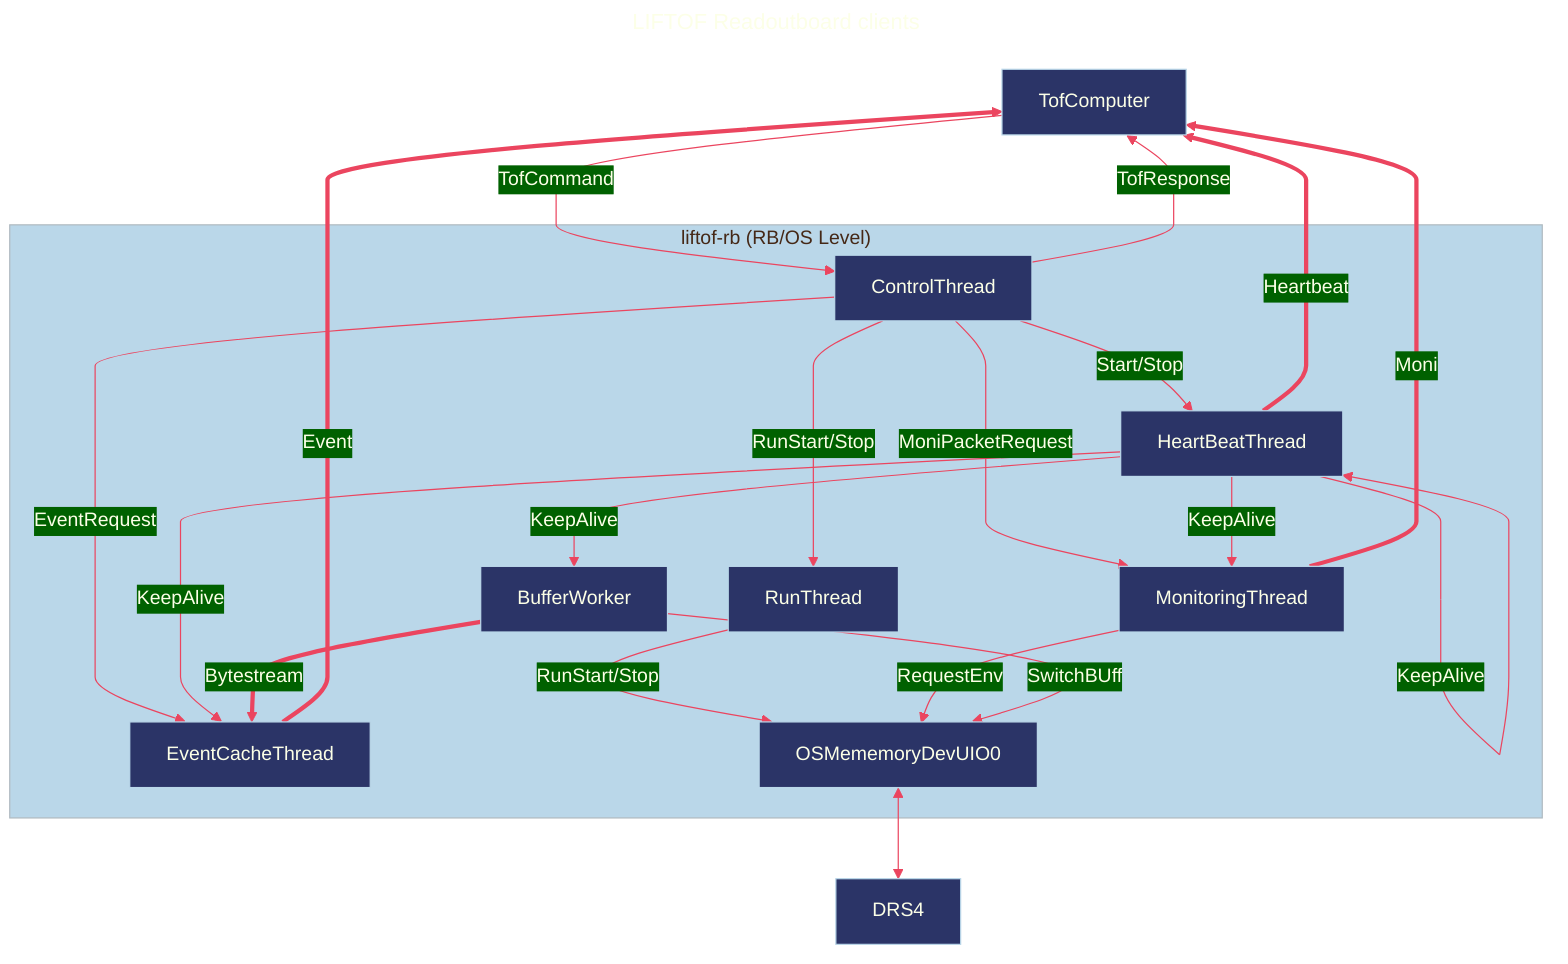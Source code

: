 ---
title: LIFTOF Readoutboard clients
---
%%{
  init: {
    'flowchart': { 'curve': 'monotoneY' },
    'theme': 'base',
    'themeVariables': {
      'primaryColor': '#2B3467',
      'primaryTextColor': '#FCFFE7',
      'primaryBorderColor': '#BAD7E9',
      'lineColor': '#EB455F',
      'secondaryColor': '#006100',
      'tertiaryColor': '#BAD7E9'
    }
  }
}%%
flowchart TB
  TofComputer -- TofCommand --> ControlThread
  subgraph "liftof-rb (RB/OS Level)"
  ControlThread
  EventCacheThread
  BufferWorker
  HeartBeatThread
  MonitoringThread
  RunThread
  OSMememoryDevUIO0
  end
  ControlThread -- TofResponse --> TofComputer
  ControlThread -- EventRequest --> EventCacheThread
  ControlThread -- MoniPacketRequest --> MonitoringThread
  ControlThread -- Start/Stop --> HeartBeatThread
  HeartBeatThread -- KeepAlive --> BufferWorker
  HeartBeatThread -- KeepAlive --> EventCacheThread
  HeartBeatThread -- KeepAlive --> MonitoringThread
  HeartBeatThread -- KeepAlive --> HeartBeatThread
  ControlThread -- RunStart/Stop --> RunThread
  HeartBeatThread == Heartbeat ==> TofComputer
  EventCacheThread == Event ==> TofComputer
  MonitoringThread == Moni  ==> TofComputer
  BufferWorker == Bytestream ==> EventCacheThread
  RunThread -- RunStart/Stop --> OSMememoryDevUIO0
  MonitoringThread -- RequestEnv --> OSMememoryDevUIO0
  BufferWorker -- SwitchBUff --> OSMememoryDevUIO0
  OSMememoryDevUIO0 <--> DRS4